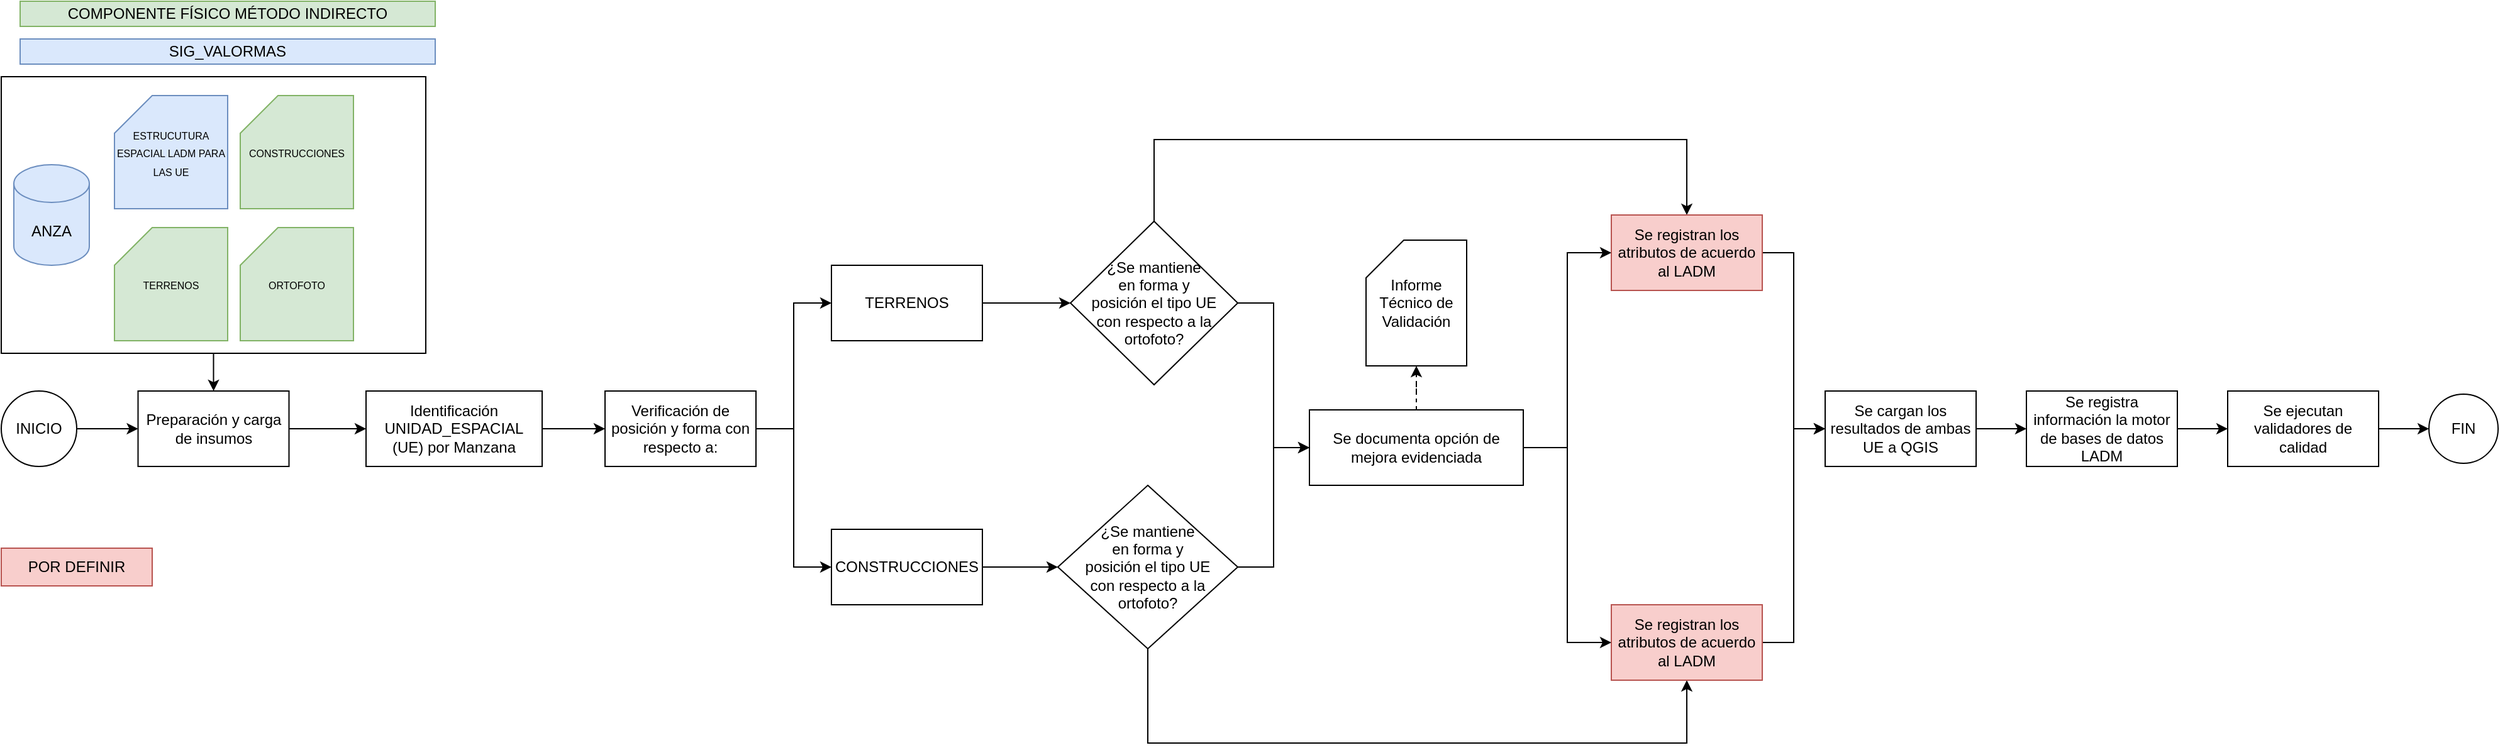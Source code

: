 <mxfile version="13.10.3" type="github">
  <diagram id="l_uMdV8QQdp9Tbhpxj8w" name="Page-1">
    <mxGraphModel dx="2249" dy="705" grid="1" gridSize="10" guides="1" tooltips="1" connect="1" arrows="1" fold="1" page="1" pageScale="1" pageWidth="827" pageHeight="1169" background="#ffffff" math="0" shadow="0">
      <root>
        <mxCell id="0" />
        <mxCell id="1" parent="0" />
        <mxCell id="37MwR3U5DzsrRVukSm5t-56" style="edgeStyle=orthogonalEdgeStyle;rounded=0;orthogonalLoop=1;jettySize=auto;html=1;" edge="1" parent="1" source="37MwR3U5DzsrRVukSm5t-54" target="37MwR3U5DzsrRVukSm5t-35">
          <mxGeometry relative="1" as="geometry" />
        </mxCell>
        <mxCell id="37MwR3U5DzsrRVukSm5t-54" value="" style="rounded=0;whiteSpace=wrap;html=1;fillColor=#ffffff;" vertex="1" parent="1">
          <mxGeometry x="-90" y="110" width="337.5" height="220" as="geometry" />
        </mxCell>
        <mxCell id="37MwR3U5DzsrRVukSm5t-36" style="edgeStyle=orthogonalEdgeStyle;rounded=0;orthogonalLoop=1;jettySize=auto;html=1;entryX=0;entryY=0.5;entryDx=0;entryDy=0;" edge="1" parent="1" source="37MwR3U5DzsrRVukSm5t-1" target="37MwR3U5DzsrRVukSm5t-35">
          <mxGeometry relative="1" as="geometry" />
        </mxCell>
        <mxCell id="37MwR3U5DzsrRVukSm5t-1" value="INICIO" style="ellipse;whiteSpace=wrap;html=1;aspect=fixed;" vertex="1" parent="1">
          <mxGeometry x="-90" y="360" width="60" height="60" as="geometry" />
        </mxCell>
        <mxCell id="37MwR3U5DzsrRVukSm5t-5" style="edgeStyle=orthogonalEdgeStyle;rounded=0;orthogonalLoop=1;jettySize=auto;html=1;" edge="1" parent="1" source="37MwR3U5DzsrRVukSm5t-2" target="37MwR3U5DzsrRVukSm5t-4">
          <mxGeometry relative="1" as="geometry" />
        </mxCell>
        <mxCell id="37MwR3U5DzsrRVukSm5t-2" value="Identificación UNIDAD_ESPACIAL (UE) por Manzana" style="rounded=0;whiteSpace=wrap;html=1;fillColor=#ffffff;" vertex="1" parent="1">
          <mxGeometry x="200" y="360" width="140" height="60" as="geometry" />
        </mxCell>
        <mxCell id="37MwR3U5DzsrRVukSm5t-9" style="edgeStyle=orthogonalEdgeStyle;rounded=0;orthogonalLoop=1;jettySize=auto;html=1;entryX=0;entryY=0.5;entryDx=0;entryDy=0;" edge="1" parent="1" source="37MwR3U5DzsrRVukSm5t-4" target="37MwR3U5DzsrRVukSm5t-6">
          <mxGeometry relative="1" as="geometry" />
        </mxCell>
        <mxCell id="37MwR3U5DzsrRVukSm5t-11" style="edgeStyle=orthogonalEdgeStyle;rounded=0;orthogonalLoop=1;jettySize=auto;html=1;entryX=0;entryY=0.5;entryDx=0;entryDy=0;" edge="1" parent="1" source="37MwR3U5DzsrRVukSm5t-4" target="37MwR3U5DzsrRVukSm5t-7">
          <mxGeometry relative="1" as="geometry" />
        </mxCell>
        <mxCell id="37MwR3U5DzsrRVukSm5t-4" value="Verificación de posición y forma con respecto a:" style="rounded=0;whiteSpace=wrap;html=1;fillColor=#ffffff;" vertex="1" parent="1">
          <mxGeometry x="390" y="360" width="120" height="60" as="geometry" />
        </mxCell>
        <mxCell id="37MwR3U5DzsrRVukSm5t-14" style="edgeStyle=orthogonalEdgeStyle;rounded=0;orthogonalLoop=1;jettySize=auto;html=1;entryX=0;entryY=0.5;entryDx=0;entryDy=0;" edge="1" parent="1" source="37MwR3U5DzsrRVukSm5t-6" target="37MwR3U5DzsrRVukSm5t-12">
          <mxGeometry relative="1" as="geometry" />
        </mxCell>
        <mxCell id="37MwR3U5DzsrRVukSm5t-6" value="TERRENOS" style="rounded=0;whiteSpace=wrap;html=1;fillColor=#ffffff;" vertex="1" parent="1">
          <mxGeometry x="570" y="260" width="120" height="60" as="geometry" />
        </mxCell>
        <mxCell id="37MwR3U5DzsrRVukSm5t-15" style="edgeStyle=orthogonalEdgeStyle;rounded=0;orthogonalLoop=1;jettySize=auto;html=1;entryX=0;entryY=0.5;entryDx=0;entryDy=0;" edge="1" parent="1" source="37MwR3U5DzsrRVukSm5t-7" target="37MwR3U5DzsrRVukSm5t-13">
          <mxGeometry relative="1" as="geometry" />
        </mxCell>
        <mxCell id="37MwR3U5DzsrRVukSm5t-7" value="CONSTRUCCIONES" style="rounded=0;whiteSpace=wrap;html=1;fillColor=#ffffff;" vertex="1" parent="1">
          <mxGeometry x="570" y="470" width="120" height="60" as="geometry" />
        </mxCell>
        <mxCell id="37MwR3U5DzsrRVukSm5t-25" style="edgeStyle=orthogonalEdgeStyle;rounded=0;orthogonalLoop=1;jettySize=auto;html=1;entryX=0;entryY=0.5;entryDx=0;entryDy=0;" edge="1" parent="1" source="37MwR3U5DzsrRVukSm5t-12" target="37MwR3U5DzsrRVukSm5t-24">
          <mxGeometry relative="1" as="geometry" />
        </mxCell>
        <mxCell id="37MwR3U5DzsrRVukSm5t-29" style="edgeStyle=orthogonalEdgeStyle;rounded=0;orthogonalLoop=1;jettySize=auto;html=1;entryX=0.5;entryY=0;entryDx=0;entryDy=0;" edge="1" parent="1" source="37MwR3U5DzsrRVukSm5t-12" target="37MwR3U5DzsrRVukSm5t-22">
          <mxGeometry relative="1" as="geometry">
            <Array as="points">
              <mxPoint x="827" y="160" />
              <mxPoint x="1250" y="160" />
            </Array>
          </mxGeometry>
        </mxCell>
        <mxCell id="37MwR3U5DzsrRVukSm5t-12" value="¿Se mantiene&lt;br&gt;en forma y&lt;br&gt;posición el tipo UE&lt;br&gt;con respecto a la ortofoto?" style="rhombus;whiteSpace=wrap;html=1;fillColor=#ffffff;" vertex="1" parent="1">
          <mxGeometry x="760" y="225" width="133" height="130" as="geometry" />
        </mxCell>
        <mxCell id="37MwR3U5DzsrRVukSm5t-26" style="edgeStyle=orthogonalEdgeStyle;rounded=0;orthogonalLoop=1;jettySize=auto;html=1;" edge="1" parent="1" source="37MwR3U5DzsrRVukSm5t-13" target="37MwR3U5DzsrRVukSm5t-24">
          <mxGeometry relative="1" as="geometry" />
        </mxCell>
        <mxCell id="37MwR3U5DzsrRVukSm5t-30" style="edgeStyle=orthogonalEdgeStyle;rounded=0;orthogonalLoop=1;jettySize=auto;html=1;entryX=0.5;entryY=1;entryDx=0;entryDy=0;" edge="1" parent="1" source="37MwR3U5DzsrRVukSm5t-13" target="37MwR3U5DzsrRVukSm5t-18">
          <mxGeometry relative="1" as="geometry">
            <Array as="points">
              <mxPoint x="822" y="640" />
              <mxPoint x="1250" y="640" />
            </Array>
          </mxGeometry>
        </mxCell>
        <mxCell id="37MwR3U5DzsrRVukSm5t-13" value="&lt;span&gt;¿Se mantiene&lt;/span&gt;&lt;br&gt;&lt;span&gt;en forma y&lt;/span&gt;&lt;br&gt;&lt;span&gt;posición el tipo UE&lt;/span&gt;&lt;br&gt;&lt;span&gt;con respecto a la ortofoto?&lt;/span&gt;" style="rhombus;whiteSpace=wrap;html=1;fillColor=#ffffff;" vertex="1" parent="1">
          <mxGeometry x="750" y="435" width="143" height="130" as="geometry" />
        </mxCell>
        <mxCell id="37MwR3U5DzsrRVukSm5t-33" style="edgeStyle=orthogonalEdgeStyle;rounded=0;orthogonalLoop=1;jettySize=auto;html=1;entryX=0;entryY=0.5;entryDx=0;entryDy=0;" edge="1" parent="1" source="37MwR3U5DzsrRVukSm5t-18" target="37MwR3U5DzsrRVukSm5t-31">
          <mxGeometry relative="1" as="geometry" />
        </mxCell>
        <mxCell id="37MwR3U5DzsrRVukSm5t-18" value="Se registran los atributos de acuerdo al LADM" style="whiteSpace=wrap;html=1;fillColor=#f8cecc;strokeColor=#b85450;" vertex="1" parent="1">
          <mxGeometry x="1190" y="530" width="120" height="60" as="geometry" />
        </mxCell>
        <mxCell id="37MwR3U5DzsrRVukSm5t-32" style="edgeStyle=orthogonalEdgeStyle;rounded=0;orthogonalLoop=1;jettySize=auto;html=1;entryX=0;entryY=0.5;entryDx=0;entryDy=0;" edge="1" parent="1" source="37MwR3U5DzsrRVukSm5t-22" target="37MwR3U5DzsrRVukSm5t-31">
          <mxGeometry relative="1" as="geometry" />
        </mxCell>
        <mxCell id="37MwR3U5DzsrRVukSm5t-22" value="&lt;span&gt;Se registran los atributos de acuerdo al LADM&lt;/span&gt;" style="rounded=0;whiteSpace=wrap;html=1;fillColor=#f8cecc;strokeColor=#b85450;" vertex="1" parent="1">
          <mxGeometry x="1190" y="220" width="120" height="60" as="geometry" />
        </mxCell>
        <mxCell id="37MwR3U5DzsrRVukSm5t-27" style="edgeStyle=orthogonalEdgeStyle;rounded=0;orthogonalLoop=1;jettySize=auto;html=1;entryX=0;entryY=0.5;entryDx=0;entryDy=0;" edge="1" parent="1" source="37MwR3U5DzsrRVukSm5t-24" target="37MwR3U5DzsrRVukSm5t-22">
          <mxGeometry relative="1" as="geometry" />
        </mxCell>
        <mxCell id="37MwR3U5DzsrRVukSm5t-28" style="edgeStyle=orthogonalEdgeStyle;rounded=0;orthogonalLoop=1;jettySize=auto;html=1;entryX=0;entryY=0.5;entryDx=0;entryDy=0;" edge="1" parent="1" source="37MwR3U5DzsrRVukSm5t-24" target="37MwR3U5DzsrRVukSm5t-18">
          <mxGeometry relative="1" as="geometry" />
        </mxCell>
        <mxCell id="37MwR3U5DzsrRVukSm5t-63" style="edgeStyle=orthogonalEdgeStyle;rounded=0;orthogonalLoop=1;jettySize=auto;html=1;entryX=0.5;entryY=1;entryDx=0;entryDy=0;entryPerimeter=0;dashed=1;" edge="1" parent="1" source="37MwR3U5DzsrRVukSm5t-24" target="37MwR3U5DzsrRVukSm5t-62">
          <mxGeometry relative="1" as="geometry" />
        </mxCell>
        <mxCell id="37MwR3U5DzsrRVukSm5t-24" value="Se documenta opción de mejora evidenciada" style="rounded=0;whiteSpace=wrap;html=1;fillColor=#ffffff;" vertex="1" parent="1">
          <mxGeometry x="950" y="375" width="170" height="60" as="geometry" />
        </mxCell>
        <mxCell id="37MwR3U5DzsrRVukSm5t-39" style="edgeStyle=orthogonalEdgeStyle;rounded=0;orthogonalLoop=1;jettySize=auto;html=1;" edge="1" parent="1" source="37MwR3U5DzsrRVukSm5t-31" target="37MwR3U5DzsrRVukSm5t-38">
          <mxGeometry relative="1" as="geometry" />
        </mxCell>
        <mxCell id="37MwR3U5DzsrRVukSm5t-31" value="Se cargan los resultados de ambas UE a QGIS" style="rounded=0;whiteSpace=wrap;html=1;fillColor=#ffffff;" vertex="1" parent="1">
          <mxGeometry x="1360" y="360" width="120" height="60" as="geometry" />
        </mxCell>
        <mxCell id="37MwR3U5DzsrRVukSm5t-37" style="edgeStyle=orthogonalEdgeStyle;rounded=0;orthogonalLoop=1;jettySize=auto;html=1;" edge="1" parent="1" source="37MwR3U5DzsrRVukSm5t-35" target="37MwR3U5DzsrRVukSm5t-2">
          <mxGeometry relative="1" as="geometry" />
        </mxCell>
        <mxCell id="37MwR3U5DzsrRVukSm5t-35" value="Preparación y carga de insumos" style="rounded=0;whiteSpace=wrap;html=1;fillColor=#ffffff;" vertex="1" parent="1">
          <mxGeometry x="18.75" y="360" width="120" height="60" as="geometry" />
        </mxCell>
        <mxCell id="37MwR3U5DzsrRVukSm5t-41" style="edgeStyle=orthogonalEdgeStyle;rounded=0;orthogonalLoop=1;jettySize=auto;html=1;entryX=0;entryY=0.5;entryDx=0;entryDy=0;" edge="1" parent="1" source="37MwR3U5DzsrRVukSm5t-38" target="37MwR3U5DzsrRVukSm5t-40">
          <mxGeometry relative="1" as="geometry" />
        </mxCell>
        <mxCell id="37MwR3U5DzsrRVukSm5t-38" value="Se registra información la motor de bases de datos LADM" style="rounded=0;whiteSpace=wrap;html=1;fillColor=#ffffff;" vertex="1" parent="1">
          <mxGeometry x="1520" y="360" width="120" height="60" as="geometry" />
        </mxCell>
        <mxCell id="37MwR3U5DzsrRVukSm5t-43" style="edgeStyle=orthogonalEdgeStyle;rounded=0;orthogonalLoop=1;jettySize=auto;html=1;entryX=0;entryY=0.5;entryDx=0;entryDy=0;" edge="1" parent="1" source="37MwR3U5DzsrRVukSm5t-40" target="37MwR3U5DzsrRVukSm5t-42">
          <mxGeometry relative="1" as="geometry" />
        </mxCell>
        <mxCell id="37MwR3U5DzsrRVukSm5t-40" value="Se ejecutan validadores de calidad" style="rounded=0;whiteSpace=wrap;html=1;fillColor=#ffffff;" vertex="1" parent="1">
          <mxGeometry x="1680" y="360" width="120" height="60" as="geometry" />
        </mxCell>
        <mxCell id="37MwR3U5DzsrRVukSm5t-42" value="FIN" style="ellipse;whiteSpace=wrap;html=1;aspect=fixed;fillColor=#ffffff;" vertex="1" parent="1">
          <mxGeometry x="1840" y="362.5" width="55" height="55" as="geometry" />
        </mxCell>
        <mxCell id="37MwR3U5DzsrRVukSm5t-44" value="POR DEFINIR" style="rounded=0;whiteSpace=wrap;html=1;fillColor=#f8cecc;strokeColor=#b85450;" vertex="1" parent="1">
          <mxGeometry x="-90" y="485" width="120" height="30" as="geometry" />
        </mxCell>
        <mxCell id="37MwR3U5DzsrRVukSm5t-46" value="&lt;font style=&quot;font-size: 8px&quot;&gt;CONSTRUCCIONES&lt;/font&gt;" style="shape=card;whiteSpace=wrap;html=1;fillColor=#d5e8d4;strokeColor=#82b366;" vertex="1" parent="1">
          <mxGeometry x="100" y="125" width="90" height="90" as="geometry" />
        </mxCell>
        <mxCell id="37MwR3U5DzsrRVukSm5t-47" value="&lt;font style=&quot;font-size: 8px&quot;&gt;TERRENOS&lt;/font&gt;" style="shape=card;whiteSpace=wrap;html=1;fillColor=#d5e8d4;strokeColor=#82b366;" vertex="1" parent="1">
          <mxGeometry y="230" width="90" height="90" as="geometry" />
        </mxCell>
        <mxCell id="37MwR3U5DzsrRVukSm5t-48" value="&lt;font style=&quot;font-size: 8px&quot;&gt;ORTOFOTO&lt;/font&gt;" style="shape=card;whiteSpace=wrap;html=1;fillColor=#d5e8d4;strokeColor=#82b366;" vertex="1" parent="1">
          <mxGeometry x="100" y="230" width="90" height="90" as="geometry" />
        </mxCell>
        <mxCell id="37MwR3U5DzsrRVukSm5t-49" value="&lt;span style=&quot;font-size: 8px&quot;&gt;ESTRUCUTURA ESPACIAL LADM PARA LAS UE&lt;/span&gt;" style="shape=card;whiteSpace=wrap;html=1;fillColor=#dae8fc;strokeColor=#6c8ebf;" vertex="1" parent="1">
          <mxGeometry y="125" width="90" height="90" as="geometry" />
        </mxCell>
        <mxCell id="37MwR3U5DzsrRVukSm5t-57" value="COMPONENTE FÍSICO MÉTODO INDIRECTO" style="rounded=0;whiteSpace=wrap;html=1;fillColor=#d5e8d4;strokeColor=#82b366;" vertex="1" parent="1">
          <mxGeometry x="-75" y="50" width="330" height="20" as="geometry" />
        </mxCell>
        <mxCell id="37MwR3U5DzsrRVukSm5t-59" value="ANZA" style="shape=cylinder3;whiteSpace=wrap;html=1;boundedLbl=1;backgroundOutline=1;size=15;fillColor=#dae8fc;strokeColor=#6c8ebf;" vertex="1" parent="1">
          <mxGeometry x="-80" y="180" width="60" height="80" as="geometry" />
        </mxCell>
        <mxCell id="37MwR3U5DzsrRVukSm5t-61" value="SIG_VALORMAS" style="rounded=0;whiteSpace=wrap;html=1;fillColor=#dae8fc;strokeColor=#6c8ebf;" vertex="1" parent="1">
          <mxGeometry x="-75" y="80" width="330" height="20" as="geometry" />
        </mxCell>
        <mxCell id="37MwR3U5DzsrRVukSm5t-62" value="Informe Técnico de Validación" style="shape=card;whiteSpace=wrap;html=1;fillColor=#ffffff;" vertex="1" parent="1">
          <mxGeometry x="995" y="240" width="80" height="100" as="geometry" />
        </mxCell>
      </root>
    </mxGraphModel>
  </diagram>
</mxfile>
